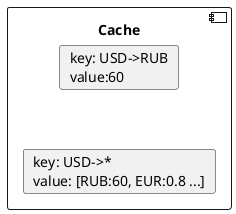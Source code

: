 @startuml

component Cache{
    card "key: USD->RUB\nvalue:60" as first
    card "key: USD->*\nvalue: [RUB:60, EUR:0.8 ...]" as second
    
    first -[hidden]d-> second
}

@enduml